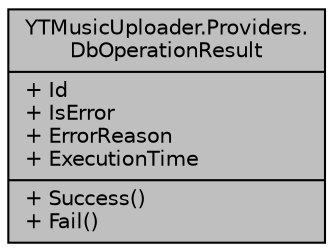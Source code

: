 digraph "YTMusicUploader.Providers.DbOperationResult"
{
 // LATEX_PDF_SIZE
  edge [fontname="Helvetica",fontsize="10",labelfontname="Helvetica",labelfontsize="10"];
  node [fontname="Helvetica",fontsize="10",shape=record];
  Node1 [label="{YTMusicUploader.Providers.\lDbOperationResult\n|+ Id\l+ IsError\l+ ErrorReason\l+ ExecutionTime\l|+ Success()\l+ Fail()\l}",height=0.2,width=0.4,color="black", fillcolor="grey75", style="filled", fontcolor="black",tooltip="Database process execution and query result object. Contains if there's any errors and the time taken..."];
}
